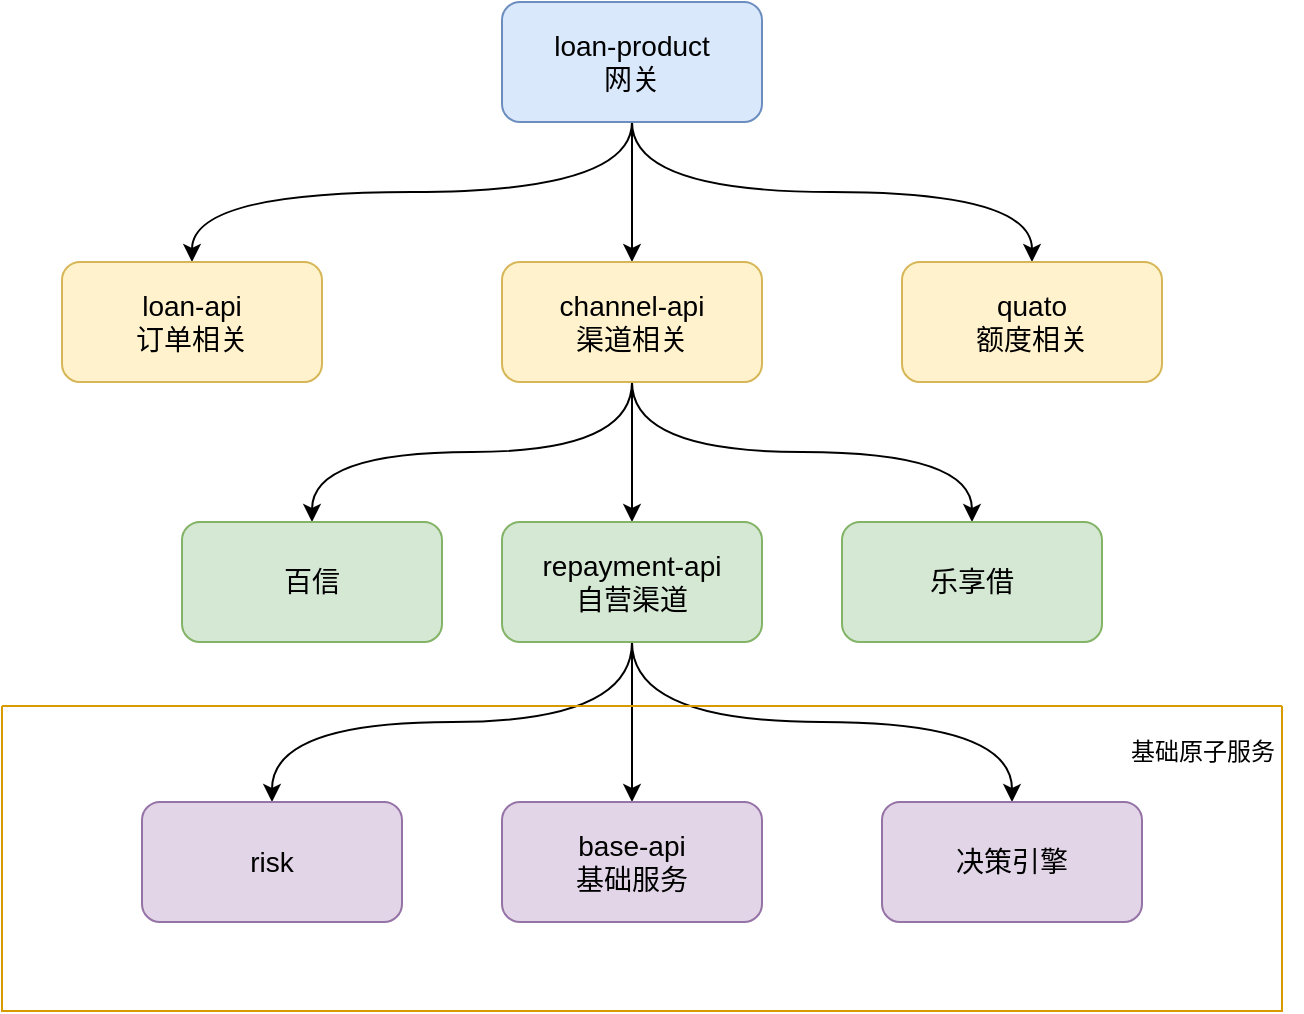 <mxfile version="21.2.9" type="github">
  <diagram name="第 1 页" id="ikNFQzrbELLtT05Fq9ML">
    <mxGraphModel dx="1050" dy="582" grid="1" gridSize="10" guides="1" tooltips="1" connect="1" arrows="1" fold="1" page="1" pageScale="1" pageWidth="827" pageHeight="1169" math="0" shadow="0">
      <root>
        <mxCell id="0" />
        <mxCell id="1" parent="0" />
        <mxCell id="TmSGDkiNXZQOND0ppXtN-9" style="edgeStyle=orthogonalEdgeStyle;hachureGap=4;orthogonalLoop=1;jettySize=auto;html=1;exitX=0.5;exitY=1;exitDx=0;exitDy=0;entryX=0.5;entryY=0;entryDx=0;entryDy=0;fontFamily=Architects Daughter;fontSource=https%3A%2F%2Ffonts.googleapis.com%2Fcss%3Ffamily%3DArchitects%2BDaughter;fontSize=16;curved=1;" edge="1" parent="1" source="TmSGDkiNXZQOND0ppXtN-2" target="TmSGDkiNXZQOND0ppXtN-3">
          <mxGeometry relative="1" as="geometry" />
        </mxCell>
        <mxCell id="TmSGDkiNXZQOND0ppXtN-10" style="edgeStyle=orthogonalEdgeStyle;hachureGap=4;orthogonalLoop=1;jettySize=auto;html=1;exitX=0.5;exitY=1;exitDx=0;exitDy=0;entryX=0.5;entryY=0;entryDx=0;entryDy=0;fontFamily=Architects Daughter;fontSource=https%3A%2F%2Ffonts.googleapis.com%2Fcss%3Ffamily%3DArchitects%2BDaughter;fontSize=16;curved=1;" edge="1" parent="1" source="TmSGDkiNXZQOND0ppXtN-2" target="TmSGDkiNXZQOND0ppXtN-4">
          <mxGeometry relative="1" as="geometry" />
        </mxCell>
        <mxCell id="TmSGDkiNXZQOND0ppXtN-12" style="edgeStyle=orthogonalEdgeStyle;hachureGap=4;orthogonalLoop=1;jettySize=auto;html=1;exitX=0.5;exitY=1;exitDx=0;exitDy=0;entryX=0.5;entryY=0;entryDx=0;entryDy=0;fontFamily=Architects Daughter;fontSource=https%3A%2F%2Ffonts.googleapis.com%2Fcss%3Ffamily%3DArchitects%2BDaughter;fontSize=16;curved=1;" edge="1" parent="1" source="TmSGDkiNXZQOND0ppXtN-2" target="TmSGDkiNXZQOND0ppXtN-5">
          <mxGeometry relative="1" as="geometry" />
        </mxCell>
        <mxCell id="TmSGDkiNXZQOND0ppXtN-2" value="&lt;span style=&quot;font-size: 14px;&quot;&gt;loan-product&lt;br&gt;网关&lt;br&gt;&lt;/span&gt;" style="rounded=1;whiteSpace=wrap;html=1;shadow=0;glass=0;fillColor=#dae8fc;strokeColor=#6c8ebf;" vertex="1" parent="1">
          <mxGeometry x="350" y="80" width="130" height="60" as="geometry" />
        </mxCell>
        <mxCell id="TmSGDkiNXZQOND0ppXtN-3" value="&lt;span style=&quot;font-size: 14px;&quot;&gt;loan-api&lt;br&gt;订单相关&lt;br&gt;&lt;/span&gt;" style="rounded=1;whiteSpace=wrap;html=1;shadow=0;glass=0;fillColor=#fff2cc;strokeColor=#d6b656;" vertex="1" parent="1">
          <mxGeometry x="130" y="210" width="130" height="60" as="geometry" />
        </mxCell>
        <mxCell id="TmSGDkiNXZQOND0ppXtN-13" style="edgeStyle=orthogonalEdgeStyle;hachureGap=4;orthogonalLoop=1;jettySize=auto;html=1;exitX=0.5;exitY=1;exitDx=0;exitDy=0;entryX=0.5;entryY=0;entryDx=0;entryDy=0;fontFamily=Architects Daughter;fontSource=https%3A%2F%2Ffonts.googleapis.com%2Fcss%3Ffamily%3DArchitects%2BDaughter;fontSize=16;curved=1;" edge="1" parent="1" source="TmSGDkiNXZQOND0ppXtN-4" target="TmSGDkiNXZQOND0ppXtN-7">
          <mxGeometry relative="1" as="geometry" />
        </mxCell>
        <mxCell id="TmSGDkiNXZQOND0ppXtN-14" style="edgeStyle=orthogonalEdgeStyle;hachureGap=4;orthogonalLoop=1;jettySize=auto;html=1;exitX=0.5;exitY=1;exitDx=0;exitDy=0;entryX=0.5;entryY=0;entryDx=0;entryDy=0;fontFamily=Architects Daughter;fontSource=https%3A%2F%2Ffonts.googleapis.com%2Fcss%3Ffamily%3DArchitects%2BDaughter;fontSize=16;curved=1;" edge="1" parent="1" source="TmSGDkiNXZQOND0ppXtN-4" target="TmSGDkiNXZQOND0ppXtN-6">
          <mxGeometry relative="1" as="geometry" />
        </mxCell>
        <mxCell id="TmSGDkiNXZQOND0ppXtN-15" style="edgeStyle=orthogonalEdgeStyle;hachureGap=4;orthogonalLoop=1;jettySize=auto;html=1;exitX=0.5;exitY=1;exitDx=0;exitDy=0;entryX=0.5;entryY=0;entryDx=0;entryDy=0;fontFamily=Architects Daughter;fontSource=https%3A%2F%2Ffonts.googleapis.com%2Fcss%3Ffamily%3DArchitects%2BDaughter;fontSize=16;curved=1;" edge="1" parent="1" source="TmSGDkiNXZQOND0ppXtN-4" target="TmSGDkiNXZQOND0ppXtN-8">
          <mxGeometry relative="1" as="geometry" />
        </mxCell>
        <mxCell id="TmSGDkiNXZQOND0ppXtN-4" value="&lt;span style=&quot;font-size: 14px;&quot;&gt;channel-api&lt;br&gt;渠道相关&lt;br&gt;&lt;/span&gt;" style="rounded=1;whiteSpace=wrap;html=1;shadow=0;glass=0;fillColor=#fff2cc;strokeColor=#d6b656;" vertex="1" parent="1">
          <mxGeometry x="350" y="210" width="130" height="60" as="geometry" />
        </mxCell>
        <mxCell id="TmSGDkiNXZQOND0ppXtN-5" value="&lt;span style=&quot;font-size: 14px;&quot;&gt;quato&lt;br&gt;额度相关&lt;br&gt;&lt;/span&gt;" style="rounded=1;whiteSpace=wrap;html=1;shadow=0;glass=0;fillColor=#fff2cc;strokeColor=#d6b656;" vertex="1" parent="1">
          <mxGeometry x="550" y="210" width="130" height="60" as="geometry" />
        </mxCell>
        <mxCell id="TmSGDkiNXZQOND0ppXtN-6" value="&lt;font style=&quot;font-size: 14px;&quot;&gt;百信&lt;/font&gt;" style="rounded=1;whiteSpace=wrap;html=1;shadow=0;glass=0;fillColor=#d5e8d4;strokeColor=#82b366;" vertex="1" parent="1">
          <mxGeometry x="190" y="340" width="130" height="60" as="geometry" />
        </mxCell>
        <mxCell id="TmSGDkiNXZQOND0ppXtN-19" style="edgeStyle=orthogonalEdgeStyle;hachureGap=4;orthogonalLoop=1;jettySize=auto;html=1;exitX=0.5;exitY=1;exitDx=0;exitDy=0;entryX=0.5;entryY=0;entryDx=0;entryDy=0;fontFamily=Architects Daughter;fontSource=https%3A%2F%2Ffonts.googleapis.com%2Fcss%3Ffamily%3DArchitects%2BDaughter;fontSize=16;curved=1;" edge="1" parent="1" source="TmSGDkiNXZQOND0ppXtN-7" target="TmSGDkiNXZQOND0ppXtN-17">
          <mxGeometry relative="1" as="geometry" />
        </mxCell>
        <mxCell id="TmSGDkiNXZQOND0ppXtN-20" style="edgeStyle=orthogonalEdgeStyle;hachureGap=4;orthogonalLoop=1;jettySize=auto;html=1;exitX=0.5;exitY=1;exitDx=0;exitDy=0;entryX=0.5;entryY=0;entryDx=0;entryDy=0;fontFamily=Architects Daughter;fontSource=https%3A%2F%2Ffonts.googleapis.com%2Fcss%3Ffamily%3DArchitects%2BDaughter;fontSize=16;curved=1;" edge="1" parent="1" source="TmSGDkiNXZQOND0ppXtN-7" target="TmSGDkiNXZQOND0ppXtN-16">
          <mxGeometry relative="1" as="geometry" />
        </mxCell>
        <mxCell id="TmSGDkiNXZQOND0ppXtN-21" style="edgeStyle=orthogonalEdgeStyle;hachureGap=4;orthogonalLoop=1;jettySize=auto;html=1;exitX=0.5;exitY=1;exitDx=0;exitDy=0;entryX=0.5;entryY=0;entryDx=0;entryDy=0;fontFamily=Architects Daughter;fontSource=https%3A%2F%2Ffonts.googleapis.com%2Fcss%3Ffamily%3DArchitects%2BDaughter;fontSize=16;curved=1;" edge="1" parent="1" source="TmSGDkiNXZQOND0ppXtN-7" target="TmSGDkiNXZQOND0ppXtN-18">
          <mxGeometry relative="1" as="geometry" />
        </mxCell>
        <mxCell id="TmSGDkiNXZQOND0ppXtN-7" value="&lt;span style=&quot;font-size: 14px;&quot;&gt;repayment-api&lt;br&gt;自营渠道&lt;br&gt;&lt;/span&gt;" style="rounded=1;whiteSpace=wrap;html=1;shadow=0;glass=0;fillColor=#d5e8d4;strokeColor=#82b366;" vertex="1" parent="1">
          <mxGeometry x="350" y="340" width="130" height="60" as="geometry" />
        </mxCell>
        <mxCell id="TmSGDkiNXZQOND0ppXtN-8" value="&lt;font style=&quot;font-size: 14px;&quot;&gt;乐享借&lt;/font&gt;" style="rounded=1;whiteSpace=wrap;html=1;shadow=0;glass=0;fillColor=#d5e8d4;strokeColor=#82b366;" vertex="1" parent="1">
          <mxGeometry x="520" y="340" width="130" height="60" as="geometry" />
        </mxCell>
        <mxCell id="TmSGDkiNXZQOND0ppXtN-16" value="&lt;span style=&quot;font-size: 14px;&quot;&gt;base-api&lt;br&gt;基础服务&lt;br&gt;&lt;/span&gt;" style="rounded=1;whiteSpace=wrap;html=1;shadow=0;glass=0;fillColor=#e1d5e7;strokeColor=#9673a6;" vertex="1" parent="1">
          <mxGeometry x="350" y="480" width="130" height="60" as="geometry" />
        </mxCell>
        <mxCell id="TmSGDkiNXZQOND0ppXtN-17" value="&lt;font style=&quot;font-size: 14px;&quot;&gt;risk&lt;/font&gt;" style="rounded=1;whiteSpace=wrap;html=1;shadow=0;glass=0;fillColor=#e1d5e7;strokeColor=#9673a6;" vertex="1" parent="1">
          <mxGeometry x="170" y="480" width="130" height="60" as="geometry" />
        </mxCell>
        <mxCell id="TmSGDkiNXZQOND0ppXtN-18" value="&lt;font style=&quot;font-size: 14px;&quot;&gt;决策引擎&lt;/font&gt;" style="rounded=1;whiteSpace=wrap;html=1;shadow=0;glass=0;fillColor=#e1d5e7;strokeColor=#9673a6;" vertex="1" parent="1">
          <mxGeometry x="540" y="480" width="130" height="60" as="geometry" />
        </mxCell>
        <mxCell id="TmSGDkiNXZQOND0ppXtN-22" value="" style="swimlane;startSize=0;hachureGap=4;fontFamily=Architects Daughter;fontSource=https%3A%2F%2Ffonts.googleapis.com%2Fcss%3Ffamily%3DArchitects%2BDaughter;fontSize=20;fillColor=#ffe6cc;strokeColor=#d79b00;" vertex="1" parent="1">
          <mxGeometry x="100" y="432" width="640" height="152.5" as="geometry">
            <mxRectangle x="100" y="432" width="50" height="40" as="alternateBounds" />
          </mxGeometry>
        </mxCell>
        <mxCell id="TmSGDkiNXZQOND0ppXtN-23" value="&lt;font style=&quot;font-size: 12px;&quot;&gt;基础原子服务&lt;/font&gt;" style="text;html=1;align=center;verticalAlign=middle;resizable=0;points=[];autosize=1;strokeColor=none;fillColor=none;fontSize=20;fontFamily=Architects Daughter;" vertex="1" parent="1">
          <mxGeometry x="650" y="432" width="100" height="40" as="geometry" />
        </mxCell>
      </root>
    </mxGraphModel>
  </diagram>
</mxfile>
